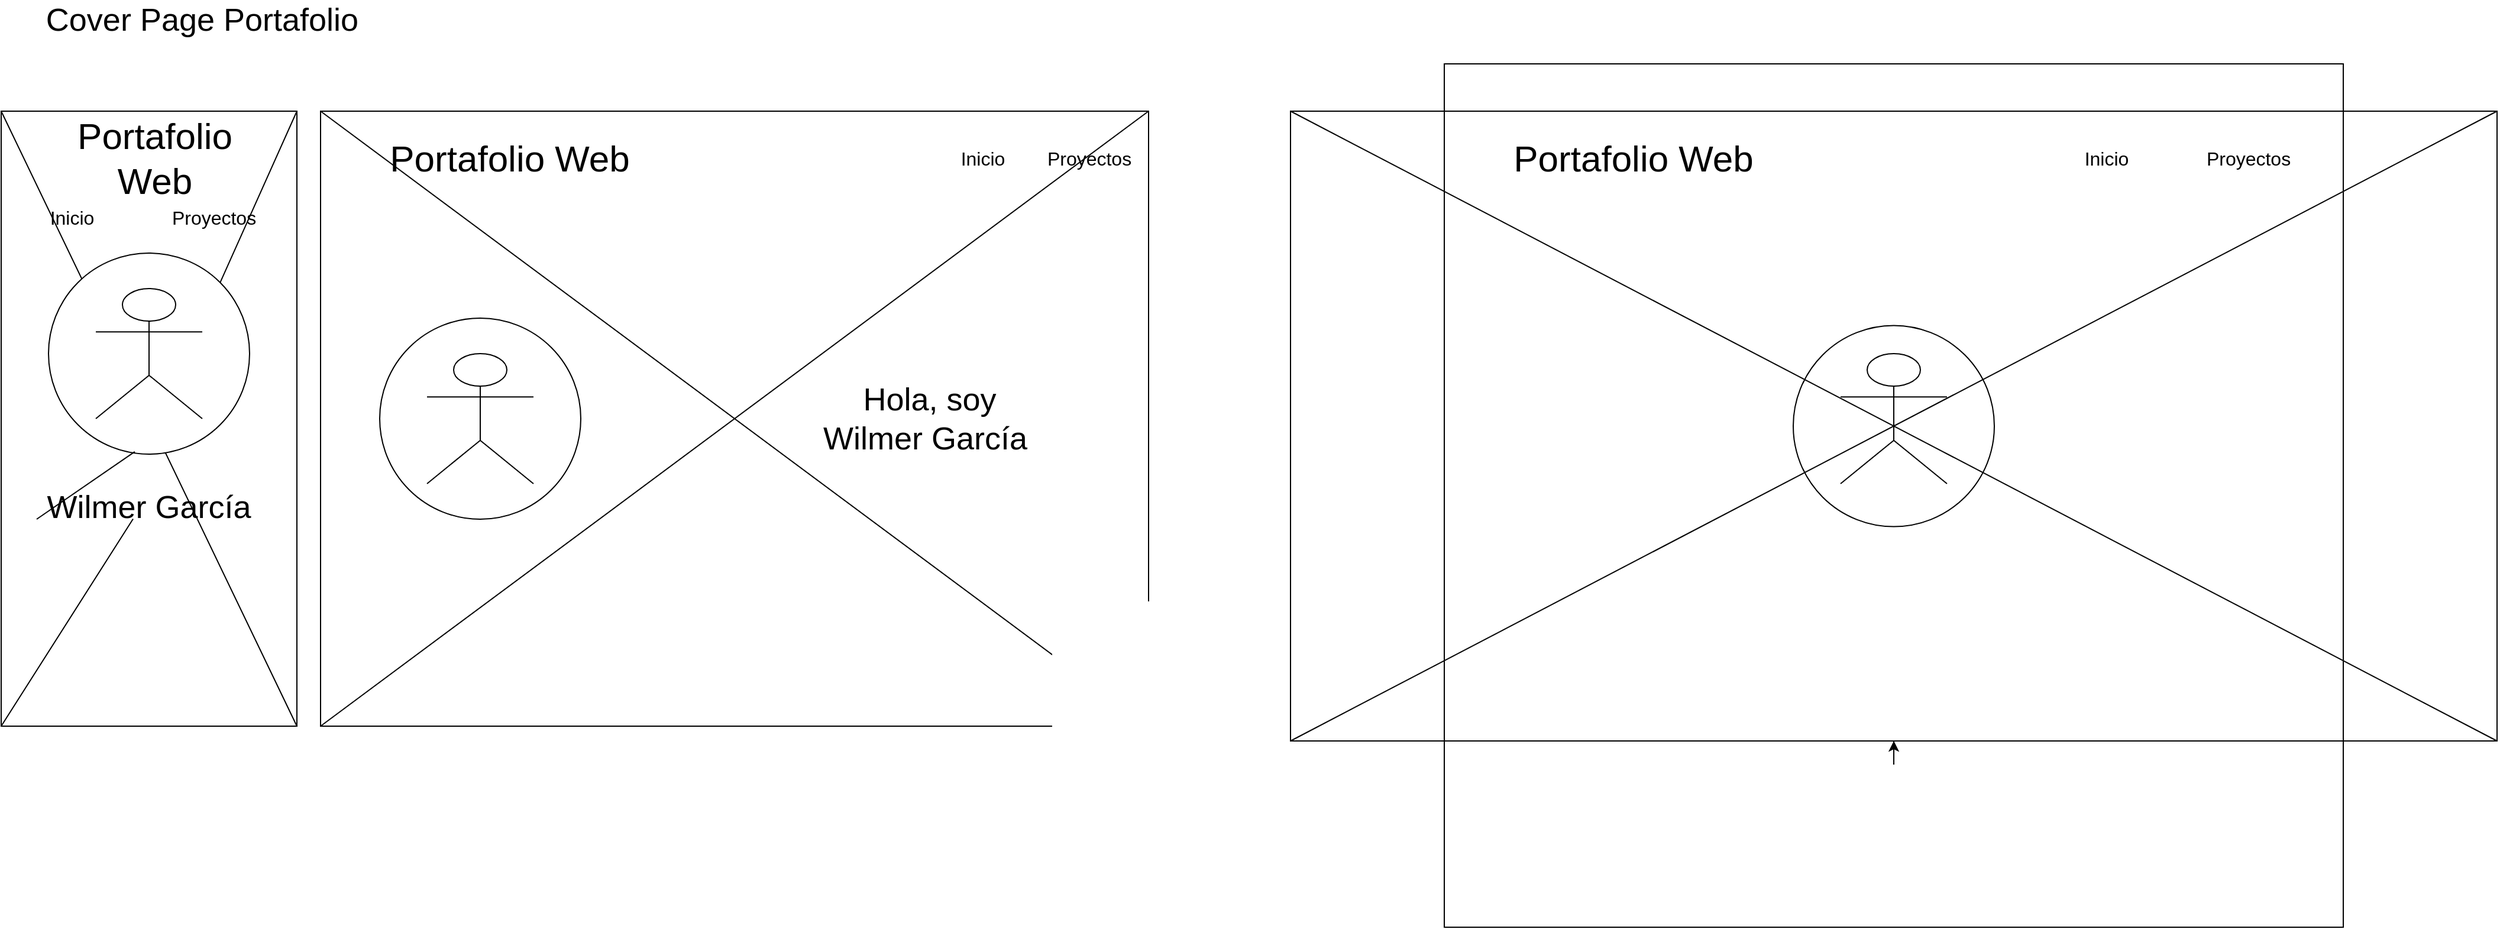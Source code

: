 <mxfile version="14.2.6" type="device"><diagram id="TAE8m6O6nqjt5e9dszYy" name="Page-1"><mxGraphModel dx="1038" dy="580" grid="1" gridSize="10" guides="1" tooltips="1" connect="1" arrows="1" fold="1" page="1" pageScale="1" pageWidth="850" pageHeight="1100" math="0" shadow="0"><root><mxCell id="0"/><mxCell id="1" parent="0"/><mxCell id="2kRdPguSGFyxwA328ChX-24" value="" style="rounded=0;whiteSpace=wrap;html=1;" parent="1" vertex="1"><mxGeometry x="20" y="100" width="250" height="520" as="geometry"/></mxCell><mxCell id="2kRdPguSGFyxwA328ChX-25" value="" style="rounded=0;whiteSpace=wrap;html=1;" parent="1" vertex="1"><mxGeometry x="290" y="100" width="700" height="520" as="geometry"/></mxCell><mxCell id="2kRdPguSGFyxwA328ChX-26" value="" style="rounded=0;whiteSpace=wrap;html=1;rotation=90;" parent="1" vertex="1"><mxGeometry x="1353.75" y="-143.75" width="532.5" height="1020" as="geometry"/></mxCell><mxCell id="2kRdPguSGFyxwA328ChX-27" value="Cover Page Portafolio" style="text;html=1;strokeColor=none;fillColor=none;align=center;verticalAlign=middle;whiteSpace=wrap;rounded=0;fontSize=27;" parent="1" vertex="1"><mxGeometry x="20" y="12.5" width="340" height="20" as="geometry"/></mxCell><mxCell id="2kRdPguSGFyxwA328ChX-28" value="" style="endArrow=none;html=1;exitX=1;exitY=0;exitDx=0;exitDy=0;" parent="1" source="2kRdPguSGFyxwA328ChX-30" edge="1"><mxGeometry width="50" height="50" relative="1" as="geometry"><mxPoint x="220" y="150" as="sourcePoint"/><mxPoint x="270" y="100" as="targetPoint"/></mxGeometry></mxCell><mxCell id="2kRdPguSGFyxwA328ChX-29" value="" style="endArrow=none;html=1;exitX=1;exitY=1;exitDx=0;exitDy=0;entryX=0;entryY=0;entryDx=0;entryDy=0;" parent="1" source="2kRdPguSGFyxwA328ChX-24" target="2kRdPguSGFyxwA328ChX-24" edge="1"><mxGeometry width="50" height="50" relative="1" as="geometry"><mxPoint x="30" y="630.0" as="sourcePoint"/><mxPoint x="280" y="110" as="targetPoint"/></mxGeometry></mxCell><mxCell id="2kRdPguSGFyxwA328ChX-30" value="" style="ellipse;whiteSpace=wrap;html=1;aspect=fixed;" parent="1" vertex="1"><mxGeometry x="60" y="220" width="170" height="170" as="geometry"/></mxCell><mxCell id="2kRdPguSGFyxwA328ChX-31" value="" style="endArrow=none;html=1;exitX=0;exitY=1;exitDx=0;exitDy=0;entryX=0.429;entryY=0.988;entryDx=0;entryDy=0;entryPerimeter=0;" parent="1" source="2kRdPguSGFyxwA328ChX-55" target="2kRdPguSGFyxwA328ChX-30" edge="1"><mxGeometry width="50" height="50" relative="1" as="geometry"><mxPoint x="20" y="620.0" as="sourcePoint"/><mxPoint x="270" y="100" as="targetPoint"/></mxGeometry></mxCell><mxCell id="2kRdPguSGFyxwA328ChX-32" value="" style="shape=umlActor;verticalLabelPosition=bottom;verticalAlign=top;html=1;outlineConnect=0;" parent="1" vertex="1"><mxGeometry x="100" y="250" width="90" height="110" as="geometry"/></mxCell><mxCell id="2kRdPguSGFyxwA328ChX-33" value="Portafolio Web" style="text;html=1;strokeColor=none;fillColor=none;align=center;verticalAlign=middle;whiteSpace=wrap;rounded=0;fontSize=31;" parent="1" vertex="1"><mxGeometry x="70" y="130" width="160" height="20" as="geometry"/></mxCell><mxCell id="2kRdPguSGFyxwA328ChX-34" value="Inicio" style="text;html=1;strokeColor=none;fillColor=none;align=center;verticalAlign=middle;whiteSpace=wrap;rounded=0;fontSize=16;" parent="1" vertex="1"><mxGeometry x="60" y="180" width="40" height="20" as="geometry"/></mxCell><mxCell id="2kRdPguSGFyxwA328ChX-35" value="Proyectos" style="text;html=1;strokeColor=none;fillColor=none;align=center;verticalAlign=middle;whiteSpace=wrap;rounded=0;fontSize=16;" parent="1" vertex="1"><mxGeometry x="180" y="180" width="40" height="20" as="geometry"/></mxCell><mxCell id="2kRdPguSGFyxwA328ChX-36" value="Portafolio Web" style="text;html=1;strokeColor=none;fillColor=none;align=center;verticalAlign=middle;whiteSpace=wrap;rounded=0;fontSize=31;" parent="1" vertex="1"><mxGeometry x="310" y="130" width="280" height="20" as="geometry"/></mxCell><mxCell id="2kRdPguSGFyxwA328ChX-37" value="Inicio" style="text;html=1;strokeColor=none;fillColor=none;align=center;verticalAlign=middle;whiteSpace=wrap;rounded=0;fontSize=16;" parent="1" vertex="1"><mxGeometry x="830" y="130" width="40" height="20" as="geometry"/></mxCell><mxCell id="2kRdPguSGFyxwA328ChX-38" value="Proyectos" style="text;html=1;strokeColor=none;fillColor=none;align=center;verticalAlign=middle;whiteSpace=wrap;rounded=0;fontSize=16;" parent="1" vertex="1"><mxGeometry x="920" y="130" width="40" height="20" as="geometry"/></mxCell><mxCell id="2kRdPguSGFyxwA328ChX-39" value="" style="endArrow=none;html=1;fontSize=16;entryX=0;entryY=0;entryDx=0;entryDy=0;exitX=1;exitY=1;exitDx=0;exitDy=0;" parent="1" source="2kRdPguSGFyxwA328ChX-25" target="2kRdPguSGFyxwA328ChX-25" edge="1"><mxGeometry width="50" height="50" relative="1" as="geometry"><mxPoint x="620" y="320" as="sourcePoint"/><mxPoint x="670" y="270" as="targetPoint"/></mxGeometry></mxCell><mxCell id="2kRdPguSGFyxwA328ChX-40" value="" style="endArrow=none;html=1;fontSize=16;entryX=1;entryY=0;entryDx=0;entryDy=0;exitX=0;exitY=1;exitDx=0;exitDy=0;" parent="1" source="2kRdPguSGFyxwA328ChX-25" target="2kRdPguSGFyxwA328ChX-25" edge="1"><mxGeometry width="50" height="50" relative="1" as="geometry"><mxPoint x="620" y="320" as="sourcePoint"/><mxPoint x="670" y="270" as="targetPoint"/></mxGeometry></mxCell><mxCell id="2kRdPguSGFyxwA328ChX-41" style="edgeStyle=orthogonalEdgeStyle;rounded=0;orthogonalLoop=1;jettySize=auto;html=1;exitX=1;exitY=0.5;exitDx=0;exitDy=0;fontSize=16;" parent="1" source="2kRdPguSGFyxwA328ChX-26" target="2kRdPguSGFyxwA328ChX-26" edge="1"><mxGeometry relative="1" as="geometry"/></mxCell><mxCell id="2kRdPguSGFyxwA328ChX-42" value="" style="ellipse;whiteSpace=wrap;html=1;aspect=fixed;" parent="1" vertex="1"><mxGeometry x="340" y="275" width="170" height="170" as="geometry"/></mxCell><mxCell id="2kRdPguSGFyxwA328ChX-43" value="" style="shape=umlActor;verticalLabelPosition=bottom;verticalAlign=top;html=1;outlineConnect=0;" parent="1" vertex="1"><mxGeometry x="380" y="305" width="90" height="110" as="geometry"/></mxCell><mxCell id="2kRdPguSGFyxwA328ChX-44" value="Portafolio Web" style="text;html=1;strokeColor=none;fillColor=none;align=center;verticalAlign=middle;whiteSpace=wrap;rounded=0;fontSize=31;" parent="1" vertex="1"><mxGeometry x="1260" y="130" width="280" height="20" as="geometry"/></mxCell><mxCell id="2kRdPguSGFyxwA328ChX-45" value="Inicio" style="text;html=1;strokeColor=none;fillColor=none;align=center;verticalAlign=middle;whiteSpace=wrap;rounded=0;fontSize=16;" parent="1" vertex="1"><mxGeometry x="1780" y="130" width="40" height="20" as="geometry"/></mxCell><mxCell id="2kRdPguSGFyxwA328ChX-47" value="" style="ellipse;whiteSpace=wrap;html=1;aspect=fixed;" parent="1" vertex="1"><mxGeometry x="1535" y="281.25" width="170" height="170" as="geometry"/></mxCell><mxCell id="2kRdPguSGFyxwA328ChX-48" value="" style="shape=umlActor;verticalLabelPosition=bottom;verticalAlign=top;html=1;outlineConnect=0;" parent="1" vertex="1"><mxGeometry x="1575" y="305" width="90" height="110" as="geometry"/></mxCell><mxCell id="2kRdPguSGFyxwA328ChX-49" value="" style="endArrow=none;html=1;fontSize=16;entryX=0;entryY=1;entryDx=0;entryDy=0;exitX=1;exitY=0;exitDx=0;exitDy=0;" parent="1" source="2kRdPguSGFyxwA328ChX-26" target="2kRdPguSGFyxwA328ChX-26" edge="1"><mxGeometry width="50" height="50" relative="1" as="geometry"><mxPoint x="1460" y="490" as="sourcePoint"/><mxPoint x="1510" y="440" as="targetPoint"/></mxGeometry></mxCell><mxCell id="2kRdPguSGFyxwA328ChX-50" value="" style="endArrow=none;html=1;fontSize=16;exitX=1;exitY=1;exitDx=0;exitDy=0;entryX=0;entryY=0;entryDx=0;entryDy=0;" parent="1" source="2kRdPguSGFyxwA328ChX-26" target="2kRdPguSGFyxwA328ChX-26" edge="1"><mxGeometry width="50" height="50" relative="1" as="geometry"><mxPoint x="1460" y="490" as="sourcePoint"/><mxPoint x="1510" y="440" as="targetPoint"/></mxGeometry></mxCell><mxCell id="2kRdPguSGFyxwA328ChX-51" value="" style="rounded=0;whiteSpace=wrap;html=1;fontSize=16;fillColor=none;" parent="1" vertex="1"><mxGeometry x="1240" y="60" width="760" height="730" as="geometry"/></mxCell><mxCell id="2kRdPguSGFyxwA328ChX-54" value="Hola, soy Wilmer García&amp;nbsp;" style="text;html=1;strokeColor=none;fillColor=none;align=center;verticalAlign=middle;whiteSpace=wrap;rounded=0;fontSize=27;" parent="1" vertex="1"><mxGeometry x="710" y="350" width="190" height="20" as="geometry"/></mxCell><mxCell id="2kRdPguSGFyxwA328ChX-55" value="Wilmer García" style="text;html=1;strokeColor=none;fillColor=none;align=center;verticalAlign=middle;whiteSpace=wrap;rounded=0;fontSize=27;" parent="1" vertex="1"><mxGeometry x="50" y="425" width="190" height="20" as="geometry"/></mxCell><mxCell id="2kRdPguSGFyxwA328ChX-56" value="" style="endArrow=none;html=1;exitX=0;exitY=1;exitDx=0;exitDy=0;entryX=0.429;entryY=0.988;entryDx=0;entryDy=0;entryPerimeter=0;" parent="1" source="2kRdPguSGFyxwA328ChX-24" target="2kRdPguSGFyxwA328ChX-55" edge="1"><mxGeometry width="50" height="50" relative="1" as="geometry"><mxPoint x="20" y="620.0" as="sourcePoint"/><mxPoint x="132.93" y="387.96" as="targetPoint"/></mxGeometry></mxCell><mxCell id="2kRdPguSGFyxwA328ChX-57" value="Proyectos" style="text;html=1;strokeColor=none;fillColor=none;align=center;verticalAlign=middle;whiteSpace=wrap;rounded=0;fontSize=16;" parent="1" vertex="1"><mxGeometry x="1900" y="130" width="40" height="20" as="geometry"/></mxCell></root></mxGraphModel></diagram></mxfile>